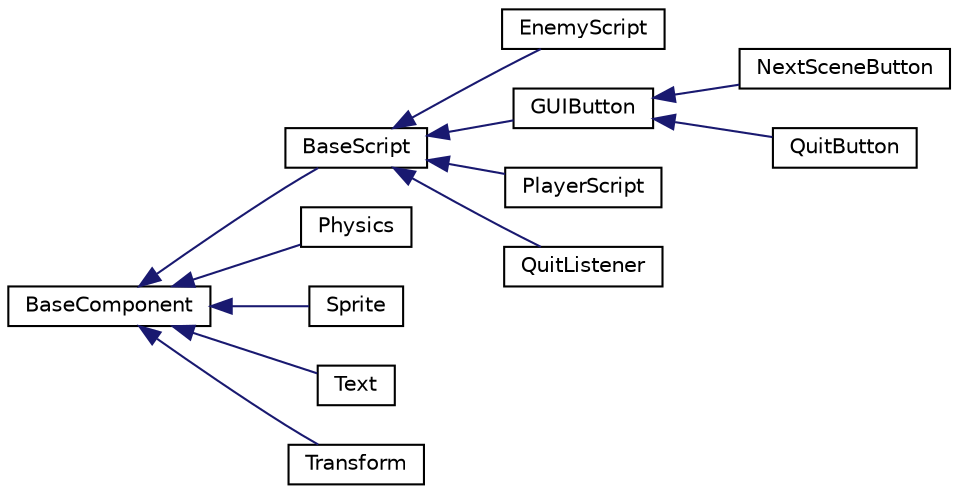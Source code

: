 digraph "Graphical Class Hierarchy"
{
 // LATEX_PDF_SIZE
  edge [fontname="Helvetica",fontsize="10",labelfontname="Helvetica",labelfontsize="10"];
  node [fontname="Helvetica",fontsize="10",shape=record];
  rankdir="LR";
  Node0 [label="BaseComponent",height=0.2,width=0.4,color="black", fillcolor="white", style="filled",URL="$class_base_component.html",tooltip=" "];
  Node0 -> Node1 [dir="back",color="midnightblue",fontsize="10",style="solid",fontname="Helvetica"];
  Node1 [label="BaseScript",height=0.2,width=0.4,color="black", fillcolor="white", style="filled",URL="$class_base_script.html",tooltip=" "];
  Node1 -> Node2 [dir="back",color="midnightblue",fontsize="10",style="solid",fontname="Helvetica"];
  Node2 [label="EnemyScript",height=0.2,width=0.4,color="black", fillcolor="white", style="filled",URL="$class_enemy_script.html",tooltip=" "];
  Node1 -> Node3 [dir="back",color="midnightblue",fontsize="10",style="solid",fontname="Helvetica"];
  Node3 [label="GUIButton",height=0.2,width=0.4,color="black", fillcolor="white", style="filled",URL="$class_g_u_i_button.html",tooltip=" "];
  Node3 -> Node4 [dir="back",color="midnightblue",fontsize="10",style="solid",fontname="Helvetica"];
  Node4 [label="NextSceneButton",height=0.2,width=0.4,color="black", fillcolor="white", style="filled",URL="$class_next_scene_button.html",tooltip=" "];
  Node3 -> Node5 [dir="back",color="midnightblue",fontsize="10",style="solid",fontname="Helvetica"];
  Node5 [label="QuitButton",height=0.2,width=0.4,color="black", fillcolor="white", style="filled",URL="$class_quit_button.html",tooltip=" "];
  Node1 -> Node6 [dir="back",color="midnightblue",fontsize="10",style="solid",fontname="Helvetica"];
  Node6 [label="PlayerScript",height=0.2,width=0.4,color="black", fillcolor="white", style="filled",URL="$class_player_script.html",tooltip=" "];
  Node1 -> Node7 [dir="back",color="midnightblue",fontsize="10",style="solid",fontname="Helvetica"];
  Node7 [label="QuitListener",height=0.2,width=0.4,color="black", fillcolor="white", style="filled",URL="$class_quit_listener.html",tooltip=" "];
  Node0 -> Node8 [dir="back",color="midnightblue",fontsize="10",style="solid",fontname="Helvetica"];
  Node8 [label="Physics",height=0.2,width=0.4,color="black", fillcolor="white", style="filled",URL="$class_physics.html",tooltip=" "];
  Node0 -> Node9 [dir="back",color="midnightblue",fontsize="10",style="solid",fontname="Helvetica"];
  Node9 [label="Sprite",height=0.2,width=0.4,color="black", fillcolor="white", style="filled",URL="$class_sprite.html",tooltip=" "];
  Node0 -> Node10 [dir="back",color="midnightblue",fontsize="10",style="solid",fontname="Helvetica"];
  Node10 [label="Text",height=0.2,width=0.4,color="black", fillcolor="white", style="filled",URL="$class_text.html",tooltip=" "];
  Node0 -> Node11 [dir="back",color="midnightblue",fontsize="10",style="solid",fontname="Helvetica"];
  Node11 [label="Transform",height=0.2,width=0.4,color="black", fillcolor="white", style="filled",URL="$class_transform.html",tooltip=" "];
}
